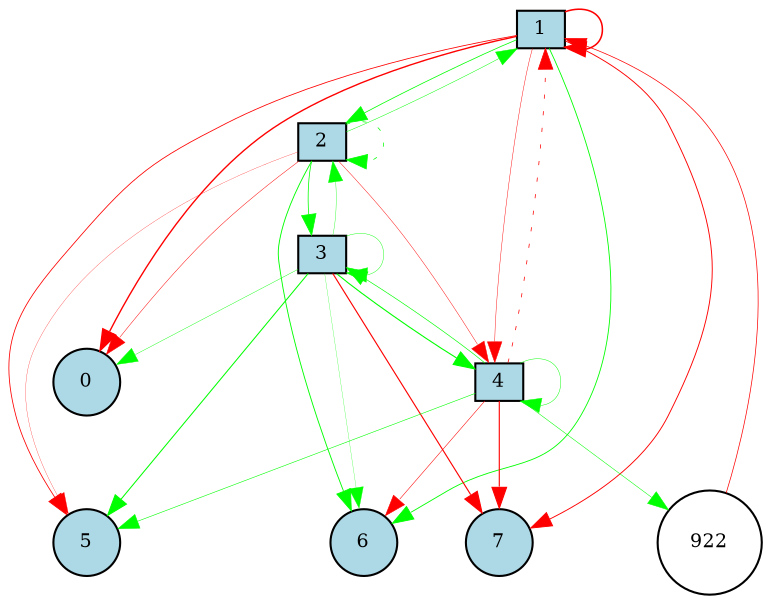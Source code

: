 digraph {
	node [fontsize=9 height=0.2 shape=circle width=0.2]
	1 [fillcolor=lightgray shape=box style=filled]
	2 [fillcolor=lightgray shape=box style=filled]
	3 [fillcolor=lightgray shape=box style=filled]
	4 [fillcolor=lightgray shape=box style=filled]
	0 [fillcolor=lightblue style=filled]
	1 [fillcolor=lightblue style=filled]
	2 [fillcolor=lightblue style=filled]
	3 [fillcolor=lightblue style=filled]
	4 [fillcolor=lightblue style=filled]
	5 [fillcolor=lightblue style=filled]
	6 [fillcolor=lightblue style=filled]
	7 [fillcolor=lightblue style=filled]
	922 [fillcolor=white style=filled]
	3 -> 6 [color=green penwidth=0.12593241886127043 style=solid]
	4 -> 5 [color=green penwidth=0.27261081312531255 style=solid]
	1 -> 2 [color=green penwidth=0.36558877400157763 style=solid]
	2 -> 0 [color=red penwidth=0.22814780300751206 style=solid]
	4 -> 7 [color=red penwidth=0.5378450692590522 style=solid]
	2 -> 2 [color=green penwidth=0.3499384407265206 style=dotted]
	2 -> 1 [color=green penwidth=0.22955877156527568 style=solid]
	4 -> 4 [color=green penwidth=0.22272274589723795 style=solid]
	4 -> 3 [color=green penwidth=0.31023375455083113 style=solid]
	1 -> 5 [color=red penwidth=0.3932787151422834 style=solid]
	3 -> 3 [color=green penwidth=0.20283988827778499 style=solid]
	3 -> 5 [color=green penwidth=0.4956847267299582 style=solid]
	1 -> 0 [color=red penwidth=0.6642173170333476 style=solid]
	4 -> 1 [color=red penwidth=0.3601153819628633 style=dotted]
	1 -> 1 [color=red penwidth=0.7512053577539762 style=solid]
	3 -> 7 [color=red penwidth=0.5490340724704562 style=solid]
	2 -> 5 [color=red penwidth=0.1290096074874501 style=solid]
	922 -> 1 [color=red penwidth=0.34594234659332024 style=solid]
	2 -> 3 [color=green penwidth=0.36499864997108256 style=solid]
	1 -> 7 [color=red penwidth=0.44636141808217267 style=solid]
	3 -> 0 [color=green penwidth=0.19830200837390893 style=solid]
	4 -> 6 [color=red penwidth=0.25926690952986375 style=solid]
	3 -> 2 [color=green penwidth=0.17211584714728553 style=solid]
	4 -> 922 [color=green penwidth=0.25016088528482394 style=solid]
	1 -> 4 [color=red penwidth=0.21105160146271335 style=solid]
	2 -> 4 [color=red penwidth=0.21537010805830614 style=solid]
	3 -> 4 [color=green penwidth=0.5245803673507708 style=solid]
	1 -> 6 [color=green penwidth=0.41622722687633196 style=solid]
	2 -> 6 [color=green penwidth=0.4364812679200396 style=solid]
}
